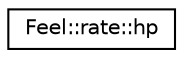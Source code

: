 digraph "Graphical Class Hierarchy"
{
 // LATEX_PDF_SIZE
  edge [fontname="Helvetica",fontsize="10",labelfontname="Helvetica",labelfontsize="10"];
  node [fontname="Helvetica",fontsize="10",shape=record];
  rankdir="LR";
  Node0 [label="Feel::rate::hp",height=0.2,width=0.4,color="black", fillcolor="white", style="filled",URL="$classFeel_1_1rate_1_1hp.html",tooltip=" "];
}
